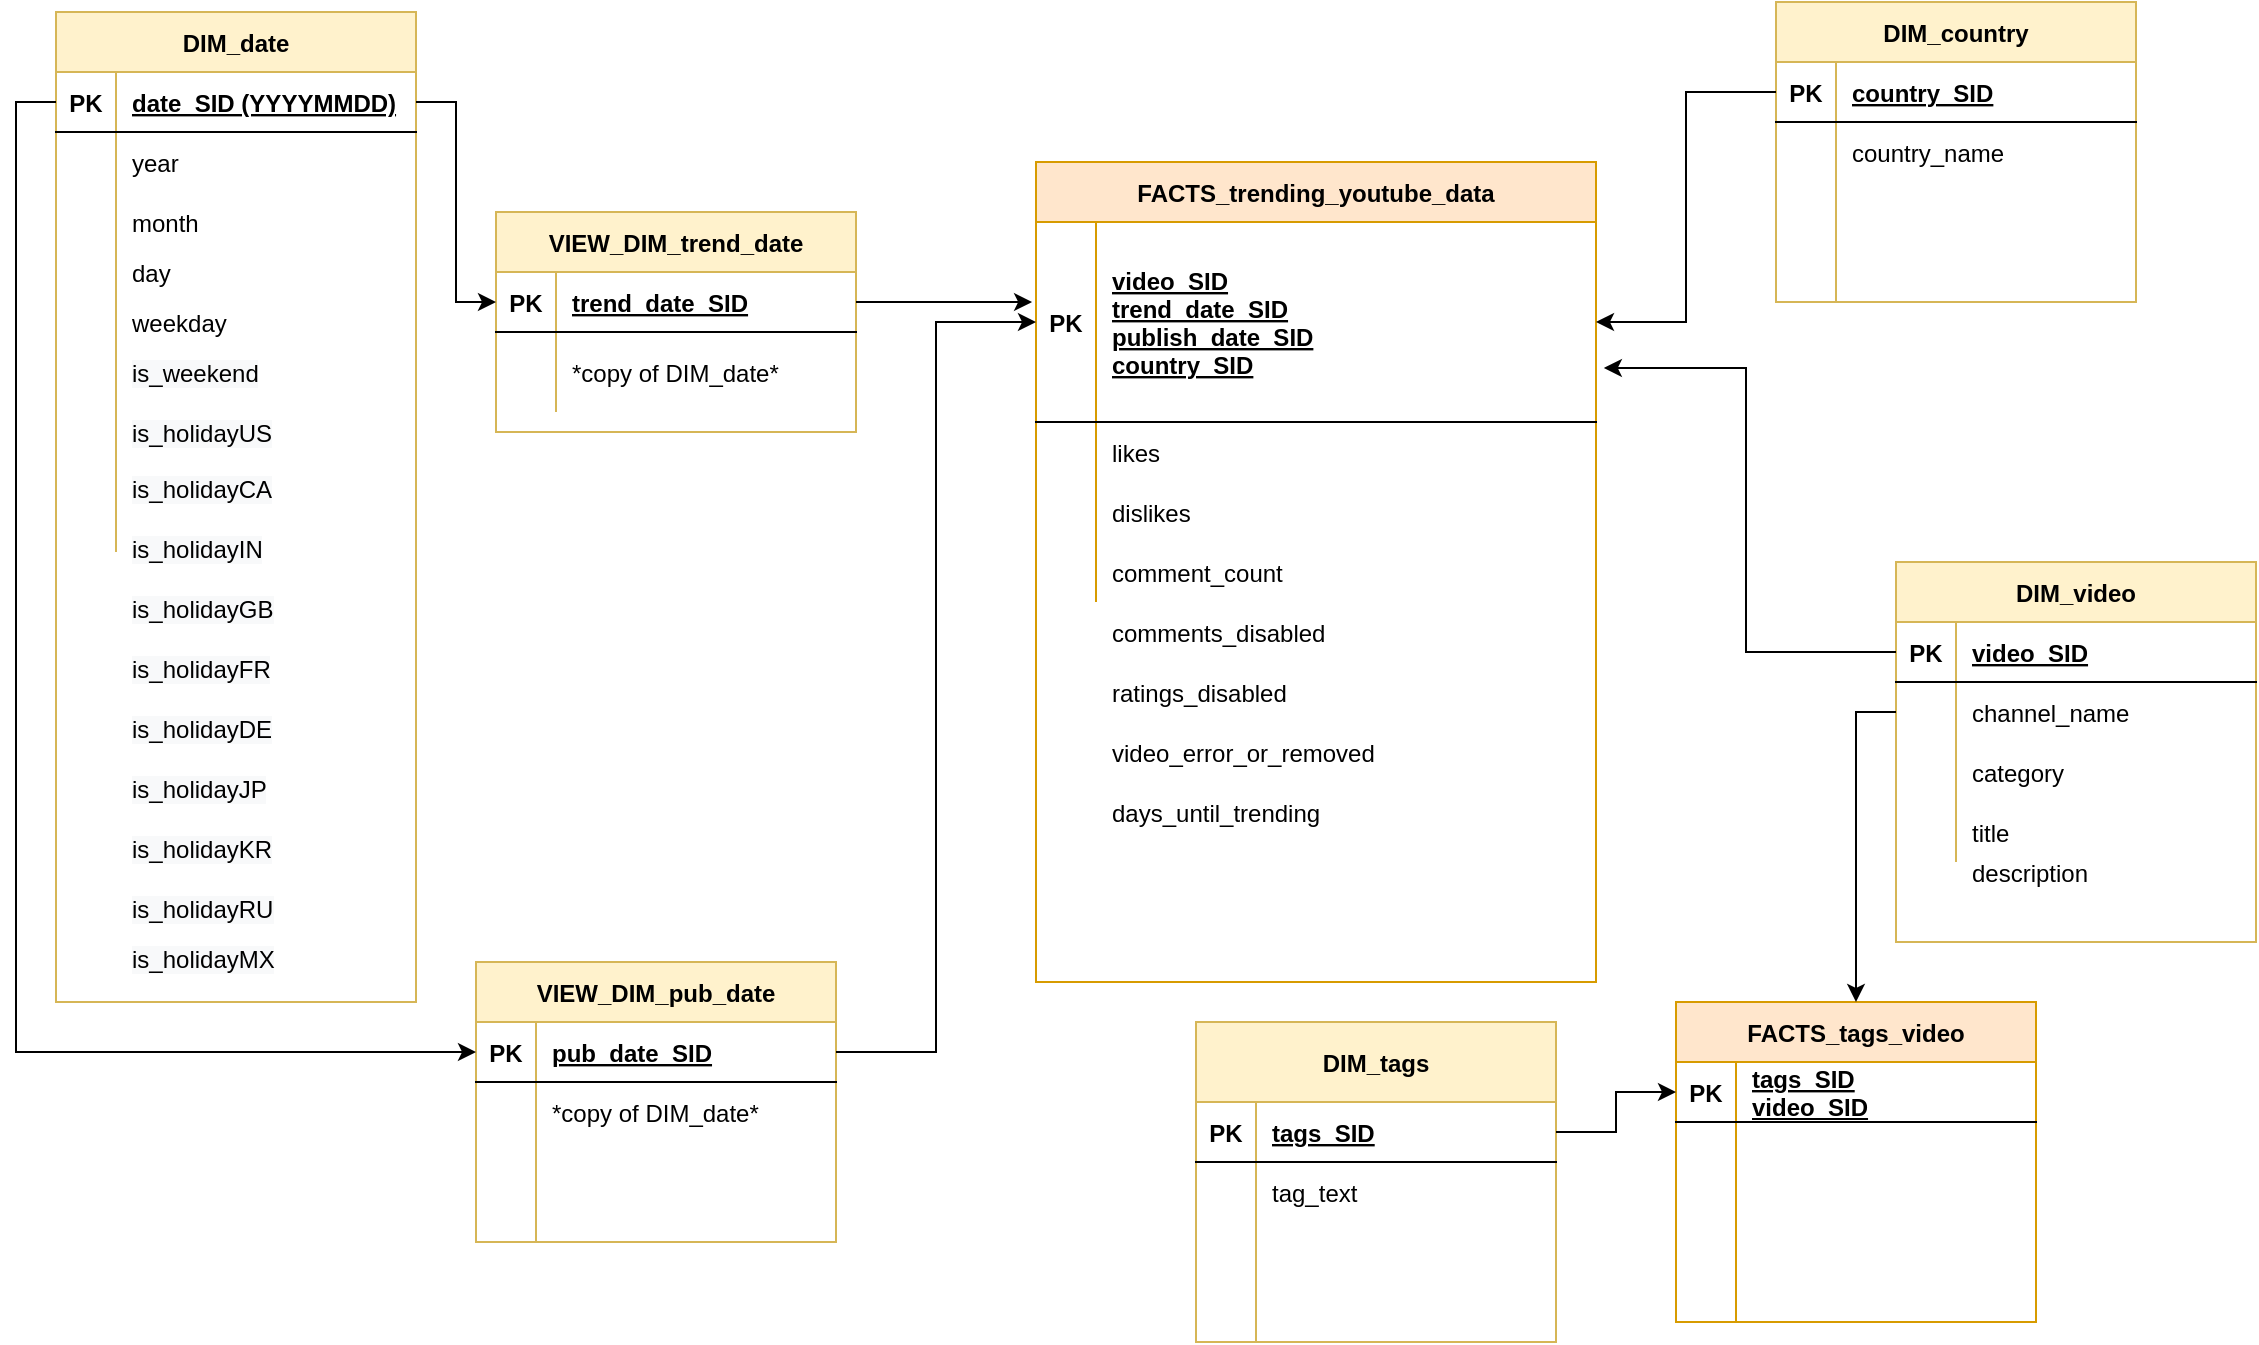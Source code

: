 <mxfile version="15.0.6" type="device"><diagram id="kIxvINCP-2dBxUj3q9Nw" name="Page-1"><mxGraphModel dx="2272" dy="762" grid="1" gridSize="10" guides="1" tooltips="1" connect="1" arrows="1" fold="1" page="1" pageScale="1" pageWidth="850" pageHeight="1100" math="0" shadow="0"><root><mxCell id="0"/><mxCell id="1" parent="0"/><mxCell id="8O_K2BIh5nkAlIRcISis-1" value="FACTS_trending_youtube_data" style="shape=table;startSize=30;container=1;collapsible=1;childLayout=tableLayout;fixedRows=1;rowLines=0;fontStyle=1;align=center;resizeLast=1;fillColor=#ffe6cc;strokeColor=#d79b00;" parent="1" vertex="1"><mxGeometry x="230" y="150" width="280" height="410" as="geometry"/></mxCell><mxCell id="8O_K2BIh5nkAlIRcISis-2" value="" style="shape=partialRectangle;collapsible=0;dropTarget=0;pointerEvents=0;fillColor=none;top=0;left=0;bottom=1;right=0;points=[[0,0.5],[1,0.5]];portConstraint=eastwest;" parent="8O_K2BIh5nkAlIRcISis-1" vertex="1"><mxGeometry y="30" width="280" height="100" as="geometry"/></mxCell><mxCell id="8O_K2BIh5nkAlIRcISis-3" value="PK" style="shape=partialRectangle;connectable=0;fillColor=none;top=0;left=0;bottom=0;right=0;fontStyle=1;overflow=hidden;" parent="8O_K2BIh5nkAlIRcISis-2" vertex="1"><mxGeometry width="30" height="100" as="geometry"/></mxCell><mxCell id="8O_K2BIh5nkAlIRcISis-4" value="video_SID&#10;trend_date_SID&#10;publish_date_SID&#10;country_SID" style="shape=partialRectangle;connectable=0;fillColor=none;top=0;left=0;bottom=0;right=0;align=left;spacingLeft=6;fontStyle=5;overflow=hidden;" parent="8O_K2BIh5nkAlIRcISis-2" vertex="1"><mxGeometry x="30" width="250" height="100" as="geometry"/></mxCell><mxCell id="8O_K2BIh5nkAlIRcISis-5" value="" style="shape=partialRectangle;collapsible=0;dropTarget=0;pointerEvents=0;fillColor=none;top=0;left=0;bottom=0;right=0;points=[[0,0.5],[1,0.5]];portConstraint=eastwest;" parent="8O_K2BIh5nkAlIRcISis-1" vertex="1"><mxGeometry y="130" width="280" height="30" as="geometry"/></mxCell><mxCell id="8O_K2BIh5nkAlIRcISis-6" value="" style="shape=partialRectangle;connectable=0;fillColor=none;top=0;left=0;bottom=0;right=0;editable=1;overflow=hidden;" parent="8O_K2BIh5nkAlIRcISis-5" vertex="1"><mxGeometry width="30" height="30" as="geometry"/></mxCell><mxCell id="8O_K2BIh5nkAlIRcISis-7" value="likes" style="shape=partialRectangle;connectable=0;fillColor=none;top=0;left=0;bottom=0;right=0;align=left;spacingLeft=6;overflow=hidden;" parent="8O_K2BIh5nkAlIRcISis-5" vertex="1"><mxGeometry x="30" width="250" height="30" as="geometry"/></mxCell><mxCell id="8O_K2BIh5nkAlIRcISis-8" value="" style="shape=partialRectangle;collapsible=0;dropTarget=0;pointerEvents=0;fillColor=none;top=0;left=0;bottom=0;right=0;points=[[0,0.5],[1,0.5]];portConstraint=eastwest;" parent="8O_K2BIh5nkAlIRcISis-1" vertex="1"><mxGeometry y="160" width="280" height="30" as="geometry"/></mxCell><mxCell id="8O_K2BIh5nkAlIRcISis-9" value="" style="shape=partialRectangle;connectable=0;fillColor=none;top=0;left=0;bottom=0;right=0;editable=1;overflow=hidden;" parent="8O_K2BIh5nkAlIRcISis-8" vertex="1"><mxGeometry width="30" height="30" as="geometry"/></mxCell><mxCell id="8O_K2BIh5nkAlIRcISis-10" value="dislikes" style="shape=partialRectangle;connectable=0;fillColor=none;top=0;left=0;bottom=0;right=0;align=left;spacingLeft=6;overflow=hidden;" parent="8O_K2BIh5nkAlIRcISis-8" vertex="1"><mxGeometry x="30" width="250" height="30" as="geometry"/></mxCell><mxCell id="8O_K2BIh5nkAlIRcISis-11" value="" style="shape=partialRectangle;collapsible=0;dropTarget=0;pointerEvents=0;fillColor=none;top=0;left=0;bottom=0;right=0;points=[[0,0.5],[1,0.5]];portConstraint=eastwest;" parent="8O_K2BIh5nkAlIRcISis-1" vertex="1"><mxGeometry y="190" width="280" height="30" as="geometry"/></mxCell><mxCell id="8O_K2BIh5nkAlIRcISis-12" value="" style="shape=partialRectangle;connectable=0;fillColor=none;top=0;left=0;bottom=0;right=0;editable=1;overflow=hidden;" parent="8O_K2BIh5nkAlIRcISis-11" vertex="1"><mxGeometry width="30" height="30" as="geometry"/></mxCell><mxCell id="8O_K2BIh5nkAlIRcISis-13" value="comment_count" style="shape=partialRectangle;connectable=0;fillColor=none;top=0;left=0;bottom=0;right=0;align=left;spacingLeft=6;overflow=hidden;" parent="8O_K2BIh5nkAlIRcISis-11" vertex="1"><mxGeometry x="30" width="250" height="30" as="geometry"/></mxCell><mxCell id="8O_K2BIh5nkAlIRcISis-17" value="comments_disabled" style="shape=partialRectangle;connectable=0;fillColor=none;top=0;left=0;bottom=0;right=0;align=left;spacingLeft=6;overflow=hidden;" parent="1" vertex="1"><mxGeometry x="260" y="370" width="250" height="30" as="geometry"/></mxCell><mxCell id="8O_K2BIh5nkAlIRcISis-18" value="ratings_disabled" style="shape=partialRectangle;connectable=0;fillColor=none;top=0;left=0;bottom=0;right=0;align=left;spacingLeft=6;overflow=hidden;" parent="1" vertex="1"><mxGeometry x="260" y="400" width="250" height="30" as="geometry"/></mxCell><mxCell id="8O_K2BIh5nkAlIRcISis-19" value="video_error_or_removed" style="shape=partialRectangle;connectable=0;top=0;left=0;bottom=0;right=0;align=left;spacingLeft=6;overflow=hidden;fillColor=none;" parent="1" vertex="1"><mxGeometry x="260" y="430" width="250" height="30" as="geometry"/></mxCell><mxCell id="8O_K2BIh5nkAlIRcISis-20" value="days_until_trending" style="shape=partialRectangle;connectable=0;fillColor=none;top=0;left=0;bottom=0;right=0;align=left;spacingLeft=6;overflow=hidden;" parent="1" vertex="1"><mxGeometry x="260" y="460" width="250" height="30" as="geometry"/></mxCell><mxCell id="8O_K2BIh5nkAlIRcISis-21" value="DIM_date" style="shape=table;startSize=30;container=1;collapsible=1;childLayout=tableLayout;fixedRows=1;rowLines=0;fontStyle=1;align=center;resizeLast=1;fillColor=#fff2cc;strokeColor=#d6b656;" parent="1" vertex="1"><mxGeometry x="-260" y="75" width="180" height="495" as="geometry"/></mxCell><mxCell id="8O_K2BIh5nkAlIRcISis-22" value="" style="shape=partialRectangle;collapsible=0;dropTarget=0;pointerEvents=0;fillColor=none;top=0;left=0;bottom=1;right=0;points=[[0,0.5],[1,0.5]];portConstraint=eastwest;" parent="8O_K2BIh5nkAlIRcISis-21" vertex="1"><mxGeometry y="30" width="180" height="30" as="geometry"/></mxCell><mxCell id="8O_K2BIh5nkAlIRcISis-23" value="PK" style="shape=partialRectangle;connectable=0;fillColor=none;top=0;left=0;bottom=0;right=0;fontStyle=1;overflow=hidden;" parent="8O_K2BIh5nkAlIRcISis-22" vertex="1"><mxGeometry width="30" height="30" as="geometry"/></mxCell><mxCell id="8O_K2BIh5nkAlIRcISis-24" value="date_SID (YYYYMMDD)" style="shape=partialRectangle;connectable=0;fillColor=none;top=0;left=0;bottom=0;right=0;align=left;spacingLeft=6;fontStyle=5;overflow=hidden;" parent="8O_K2BIh5nkAlIRcISis-22" vertex="1"><mxGeometry x="30" width="150" height="30" as="geometry"/></mxCell><mxCell id="8O_K2BIh5nkAlIRcISis-25" value="" style="shape=partialRectangle;collapsible=0;dropTarget=0;pointerEvents=0;fillColor=none;top=0;left=0;bottom=0;right=0;points=[[0,0.5],[1,0.5]];portConstraint=eastwest;" parent="8O_K2BIh5nkAlIRcISis-21" vertex="1"><mxGeometry y="60" width="180" height="30" as="geometry"/></mxCell><mxCell id="8O_K2BIh5nkAlIRcISis-26" value="" style="shape=partialRectangle;connectable=0;fillColor=none;top=0;left=0;bottom=0;right=0;editable=1;overflow=hidden;" parent="8O_K2BIh5nkAlIRcISis-25" vertex="1"><mxGeometry width="30" height="30" as="geometry"/></mxCell><mxCell id="8O_K2BIh5nkAlIRcISis-27" value="year" style="shape=partialRectangle;connectable=0;top=0;left=0;bottom=0;right=0;align=left;spacingLeft=6;overflow=hidden;fillColor=none;" parent="8O_K2BIh5nkAlIRcISis-25" vertex="1"><mxGeometry x="30" width="150" height="30" as="geometry"/></mxCell><mxCell id="8O_K2BIh5nkAlIRcISis-28" value="" style="shape=partialRectangle;collapsible=0;dropTarget=0;pointerEvents=0;fillColor=none;top=0;left=0;bottom=0;right=0;points=[[0,0.5],[1,0.5]];portConstraint=eastwest;" parent="8O_K2BIh5nkAlIRcISis-21" vertex="1"><mxGeometry y="90" width="180" height="30" as="geometry"/></mxCell><mxCell id="8O_K2BIh5nkAlIRcISis-29" value="" style="shape=partialRectangle;connectable=0;fillColor=none;top=0;left=0;bottom=0;right=0;editable=1;overflow=hidden;" parent="8O_K2BIh5nkAlIRcISis-28" vertex="1"><mxGeometry width="30" height="30" as="geometry"/></mxCell><mxCell id="8O_K2BIh5nkAlIRcISis-30" value="month" style="shape=partialRectangle;connectable=0;fillColor=none;top=0;left=0;bottom=0;right=0;align=left;spacingLeft=6;overflow=hidden;" parent="8O_K2BIh5nkAlIRcISis-28" vertex="1"><mxGeometry x="30" width="150" height="30" as="geometry"/></mxCell><mxCell id="8O_K2BIh5nkAlIRcISis-31" value="" style="shape=partialRectangle;collapsible=0;dropTarget=0;pointerEvents=0;fillColor=none;top=0;left=0;bottom=0;right=0;points=[[0,0.5],[1,0.5]];portConstraint=eastwest;" parent="8O_K2BIh5nkAlIRcISis-21" vertex="1"><mxGeometry y="120" width="180" height="150" as="geometry"/></mxCell><mxCell id="8O_K2BIh5nkAlIRcISis-32" value="" style="shape=partialRectangle;connectable=0;fillColor=none;top=0;left=0;bottom=0;right=0;editable=1;overflow=hidden;" parent="8O_K2BIh5nkAlIRcISis-31" vertex="1"><mxGeometry width="30" height="150" as="geometry"/></mxCell><mxCell id="8O_K2BIh5nkAlIRcISis-33" value="" style="shape=partialRectangle;connectable=0;fillColor=none;top=0;left=0;bottom=0;right=0;align=left;spacingLeft=6;overflow=hidden;" parent="8O_K2BIh5nkAlIRcISis-31" vertex="1"><mxGeometry x="30" width="150" height="150" as="geometry"/></mxCell><mxCell id="8O_K2BIh5nkAlIRcISis-34" value="DIM_country" style="shape=table;startSize=30;container=1;collapsible=1;childLayout=tableLayout;fixedRows=1;rowLines=0;fontStyle=1;align=center;resizeLast=1;fillColor=#fff2cc;strokeColor=#d6b656;" parent="1" vertex="1"><mxGeometry x="600" y="70" width="180" height="150" as="geometry"/></mxCell><mxCell id="8O_K2BIh5nkAlIRcISis-35" value="" style="shape=partialRectangle;collapsible=0;dropTarget=0;pointerEvents=0;fillColor=none;top=0;left=0;bottom=1;right=0;points=[[0,0.5],[1,0.5]];portConstraint=eastwest;" parent="8O_K2BIh5nkAlIRcISis-34" vertex="1"><mxGeometry y="30" width="180" height="30" as="geometry"/></mxCell><mxCell id="8O_K2BIh5nkAlIRcISis-36" value="PK" style="shape=partialRectangle;connectable=0;fillColor=none;top=0;left=0;bottom=0;right=0;fontStyle=1;overflow=hidden;" parent="8O_K2BIh5nkAlIRcISis-35" vertex="1"><mxGeometry width="30" height="30" as="geometry"/></mxCell><mxCell id="8O_K2BIh5nkAlIRcISis-37" value="country_SID" style="shape=partialRectangle;connectable=0;fillColor=none;top=0;left=0;bottom=0;right=0;align=left;spacingLeft=6;fontStyle=5;overflow=hidden;" parent="8O_K2BIh5nkAlIRcISis-35" vertex="1"><mxGeometry x="30" width="150" height="30" as="geometry"/></mxCell><mxCell id="8O_K2BIh5nkAlIRcISis-38" value="" style="shape=partialRectangle;collapsible=0;dropTarget=0;pointerEvents=0;fillColor=none;top=0;left=0;bottom=0;right=0;points=[[0,0.5],[1,0.5]];portConstraint=eastwest;" parent="8O_K2BIh5nkAlIRcISis-34" vertex="1"><mxGeometry y="60" width="180" height="30" as="geometry"/></mxCell><mxCell id="8O_K2BIh5nkAlIRcISis-39" value="" style="shape=partialRectangle;connectable=0;fillColor=none;top=0;left=0;bottom=0;right=0;editable=1;overflow=hidden;" parent="8O_K2BIh5nkAlIRcISis-38" vertex="1"><mxGeometry width="30" height="30" as="geometry"/></mxCell><mxCell id="8O_K2BIh5nkAlIRcISis-40" value="country_name" style="shape=partialRectangle;connectable=0;fillColor=none;top=0;left=0;bottom=0;right=0;align=left;spacingLeft=6;overflow=hidden;" parent="8O_K2BIh5nkAlIRcISis-38" vertex="1"><mxGeometry x="30" width="150" height="30" as="geometry"/></mxCell><mxCell id="8O_K2BIh5nkAlIRcISis-41" value="" style="shape=partialRectangle;collapsible=0;dropTarget=0;pointerEvents=0;fillColor=none;top=0;left=0;bottom=0;right=0;points=[[0,0.5],[1,0.5]];portConstraint=eastwest;" parent="8O_K2BIh5nkAlIRcISis-34" vertex="1"><mxGeometry y="90" width="180" height="30" as="geometry"/></mxCell><mxCell id="8O_K2BIh5nkAlIRcISis-42" value="" style="shape=partialRectangle;connectable=0;fillColor=none;top=0;left=0;bottom=0;right=0;editable=1;overflow=hidden;" parent="8O_K2BIh5nkAlIRcISis-41" vertex="1"><mxGeometry width="30" height="30" as="geometry"/></mxCell><mxCell id="8O_K2BIh5nkAlIRcISis-43" value="" style="shape=partialRectangle;connectable=0;fillColor=none;top=0;left=0;bottom=0;right=0;align=left;spacingLeft=6;overflow=hidden;" parent="8O_K2BIh5nkAlIRcISis-41" vertex="1"><mxGeometry x="30" width="150" height="30" as="geometry"/></mxCell><mxCell id="8O_K2BIh5nkAlIRcISis-44" value="" style="shape=partialRectangle;collapsible=0;dropTarget=0;pointerEvents=0;fillColor=none;top=0;left=0;bottom=0;right=0;points=[[0,0.5],[1,0.5]];portConstraint=eastwest;" parent="8O_K2BIh5nkAlIRcISis-34" vertex="1"><mxGeometry y="120" width="180" height="30" as="geometry"/></mxCell><mxCell id="8O_K2BIh5nkAlIRcISis-45" value="" style="shape=partialRectangle;connectable=0;fillColor=none;top=0;left=0;bottom=0;right=0;editable=1;overflow=hidden;" parent="8O_K2BIh5nkAlIRcISis-44" vertex="1"><mxGeometry width="30" height="30" as="geometry"/></mxCell><mxCell id="8O_K2BIh5nkAlIRcISis-46" value="" style="shape=partialRectangle;connectable=0;fillColor=none;top=0;left=0;bottom=0;right=0;align=left;spacingLeft=6;overflow=hidden;" parent="8O_K2BIh5nkAlIRcISis-44" vertex="1"><mxGeometry x="30" width="150" height="30" as="geometry"/></mxCell><mxCell id="8O_K2BIh5nkAlIRcISis-48" value="VIEW_DIM_pub_date" style="shape=table;startSize=30;container=1;collapsible=1;childLayout=tableLayout;fixedRows=1;rowLines=0;fontStyle=1;align=center;resizeLast=1;fillColor=#fff2cc;strokeColor=#d6b656;" parent="1" vertex="1"><mxGeometry x="-50" y="550" width="180" height="140" as="geometry"/></mxCell><mxCell id="8O_K2BIh5nkAlIRcISis-49" value="" style="shape=partialRectangle;collapsible=0;dropTarget=0;pointerEvents=0;fillColor=none;top=0;left=0;bottom=1;right=0;points=[[0,0.5],[1,0.5]];portConstraint=eastwest;" parent="8O_K2BIh5nkAlIRcISis-48" vertex="1"><mxGeometry y="30" width="180" height="30" as="geometry"/></mxCell><mxCell id="8O_K2BIh5nkAlIRcISis-50" value="PK" style="shape=partialRectangle;connectable=0;fillColor=none;top=0;left=0;bottom=0;right=0;fontStyle=1;overflow=hidden;" parent="8O_K2BIh5nkAlIRcISis-49" vertex="1"><mxGeometry width="30" height="30" as="geometry"/></mxCell><mxCell id="8O_K2BIh5nkAlIRcISis-51" value="pub_date_SID" style="shape=partialRectangle;connectable=0;fillColor=none;top=0;left=0;bottom=0;right=0;align=left;spacingLeft=6;fontStyle=5;overflow=hidden;" parent="8O_K2BIh5nkAlIRcISis-49" vertex="1"><mxGeometry x="30" width="150" height="30" as="geometry"/></mxCell><mxCell id="8O_K2BIh5nkAlIRcISis-52" value="" style="shape=partialRectangle;collapsible=0;dropTarget=0;pointerEvents=0;fillColor=none;top=0;left=0;bottom=0;right=0;points=[[0,0.5],[1,0.5]];portConstraint=eastwest;" parent="8O_K2BIh5nkAlIRcISis-48" vertex="1"><mxGeometry y="60" width="180" height="30" as="geometry"/></mxCell><mxCell id="8O_K2BIh5nkAlIRcISis-53" value="" style="shape=partialRectangle;connectable=0;fillColor=none;top=0;left=0;bottom=0;right=0;editable=1;overflow=hidden;" parent="8O_K2BIh5nkAlIRcISis-52" vertex="1"><mxGeometry width="30" height="30" as="geometry"/></mxCell><mxCell id="8O_K2BIh5nkAlIRcISis-54" value="*copy of DIM_date*" style="shape=partialRectangle;connectable=0;fillColor=none;top=0;left=0;bottom=0;right=0;align=left;spacingLeft=6;overflow=hidden;" parent="8O_K2BIh5nkAlIRcISis-52" vertex="1"><mxGeometry x="30" width="150" height="30" as="geometry"/></mxCell><mxCell id="8O_K2BIh5nkAlIRcISis-55" value="" style="shape=partialRectangle;collapsible=0;dropTarget=0;pointerEvents=0;fillColor=none;top=0;left=0;bottom=0;right=0;points=[[0,0.5],[1,0.5]];portConstraint=eastwest;" parent="8O_K2BIh5nkAlIRcISis-48" vertex="1"><mxGeometry y="90" width="180" height="30" as="geometry"/></mxCell><mxCell id="8O_K2BIh5nkAlIRcISis-56" value="" style="shape=partialRectangle;connectable=0;fillColor=none;top=0;left=0;bottom=0;right=0;editable=1;overflow=hidden;" parent="8O_K2BIh5nkAlIRcISis-55" vertex="1"><mxGeometry width="30" height="30" as="geometry"/></mxCell><mxCell id="8O_K2BIh5nkAlIRcISis-57" value="" style="shape=partialRectangle;connectable=0;fillColor=none;top=0;left=0;bottom=0;right=0;align=left;spacingLeft=6;overflow=hidden;" parent="8O_K2BIh5nkAlIRcISis-55" vertex="1"><mxGeometry x="30" width="150" height="30" as="geometry"/></mxCell><mxCell id="8O_K2BIh5nkAlIRcISis-58" value="" style="shape=partialRectangle;collapsible=0;dropTarget=0;pointerEvents=0;fillColor=none;top=0;left=0;bottom=0;right=0;points=[[0,0.5],[1,0.5]];portConstraint=eastwest;" parent="8O_K2BIh5nkAlIRcISis-48" vertex="1"><mxGeometry y="120" width="180" height="20" as="geometry"/></mxCell><mxCell id="8O_K2BIh5nkAlIRcISis-59" value="" style="shape=partialRectangle;connectable=0;fillColor=none;top=0;left=0;bottom=0;right=0;editable=1;overflow=hidden;" parent="8O_K2BIh5nkAlIRcISis-58" vertex="1"><mxGeometry width="30" height="20" as="geometry"/></mxCell><mxCell id="8O_K2BIh5nkAlIRcISis-60" value="" style="shape=partialRectangle;connectable=0;fillColor=none;top=0;left=0;bottom=0;right=0;align=left;spacingLeft=6;overflow=hidden;" parent="8O_K2BIh5nkAlIRcISis-58" vertex="1"><mxGeometry x="30" width="150" height="20" as="geometry"/></mxCell><mxCell id="8O_K2BIh5nkAlIRcISis-61" value="VIEW_DIM_trend_date" style="shape=table;startSize=30;container=1;collapsible=1;childLayout=tableLayout;fixedRows=1;rowLines=0;fontStyle=1;align=center;resizeLast=1;fillColor=#fff2cc;strokeColor=#d6b656;" parent="1" vertex="1"><mxGeometry x="-40" y="175" width="180" height="110" as="geometry"/></mxCell><mxCell id="8O_K2BIh5nkAlIRcISis-62" value="" style="shape=partialRectangle;collapsible=0;dropTarget=0;pointerEvents=0;fillColor=none;top=0;left=0;bottom=1;right=0;points=[[0,0.5],[1,0.5]];portConstraint=eastwest;" parent="8O_K2BIh5nkAlIRcISis-61" vertex="1"><mxGeometry y="30" width="180" height="30" as="geometry"/></mxCell><mxCell id="8O_K2BIh5nkAlIRcISis-63" value="PK" style="shape=partialRectangle;connectable=0;fillColor=none;top=0;left=0;bottom=0;right=0;fontStyle=1;overflow=hidden;" parent="8O_K2BIh5nkAlIRcISis-62" vertex="1"><mxGeometry width="30" height="30" as="geometry"/></mxCell><mxCell id="8O_K2BIh5nkAlIRcISis-64" value="trend_date_SID" style="shape=partialRectangle;connectable=0;fillColor=none;top=0;left=0;bottom=0;right=0;align=left;spacingLeft=6;fontStyle=5;overflow=hidden;" parent="8O_K2BIh5nkAlIRcISis-62" vertex="1"><mxGeometry x="30" width="150" height="30" as="geometry"/></mxCell><mxCell id="8O_K2BIh5nkAlIRcISis-65" value="" style="shape=partialRectangle;collapsible=0;dropTarget=0;pointerEvents=0;fillColor=none;top=0;left=0;bottom=0;right=0;points=[[0,0.5],[1,0.5]];portConstraint=eastwest;" parent="8O_K2BIh5nkAlIRcISis-61" vertex="1"><mxGeometry y="60" width="180" height="40" as="geometry"/></mxCell><mxCell id="8O_K2BIh5nkAlIRcISis-66" value="" style="shape=partialRectangle;connectable=0;fillColor=none;top=0;left=0;bottom=0;right=0;editable=1;overflow=hidden;" parent="8O_K2BIh5nkAlIRcISis-65" vertex="1"><mxGeometry width="30" height="40" as="geometry"/></mxCell><mxCell id="8O_K2BIh5nkAlIRcISis-67" value="*copy of DIM_date*" style="shape=partialRectangle;connectable=0;fillColor=none;top=0;left=0;bottom=0;right=0;align=left;spacingLeft=6;overflow=hidden;" parent="8O_K2BIh5nkAlIRcISis-65" vertex="1"><mxGeometry x="30" width="150" height="40" as="geometry"/></mxCell><mxCell id="8O_K2BIh5nkAlIRcISis-74" style="edgeStyle=orthogonalEdgeStyle;rounded=0;orthogonalLoop=1;jettySize=auto;html=1;exitX=1;exitY=0.5;exitDx=0;exitDy=0;entryX=0;entryY=0.5;entryDx=0;entryDy=0;" parent="1" source="8O_K2BIh5nkAlIRcISis-22" target="8O_K2BIh5nkAlIRcISis-62" edge="1"><mxGeometry relative="1" as="geometry"/></mxCell><mxCell id="8O_K2BIh5nkAlIRcISis-75" style="edgeStyle=orthogonalEdgeStyle;rounded=0;orthogonalLoop=1;jettySize=auto;html=1;exitX=0;exitY=0.5;exitDx=0;exitDy=0;" parent="1" source="8O_K2BIh5nkAlIRcISis-22" target="8O_K2BIh5nkAlIRcISis-49" edge="1"><mxGeometry relative="1" as="geometry"/></mxCell><mxCell id="8O_K2BIh5nkAlIRcISis-79" style="edgeStyle=orthogonalEdgeStyle;rounded=0;orthogonalLoop=1;jettySize=auto;html=1;exitX=1;exitY=0.5;exitDx=0;exitDy=0;" parent="1" source="8O_K2BIh5nkAlIRcISis-49" target="8O_K2BIh5nkAlIRcISis-2" edge="1"><mxGeometry relative="1" as="geometry"/></mxCell><mxCell id="8O_K2BIh5nkAlIRcISis-96" style="edgeStyle=orthogonalEdgeStyle;rounded=0;orthogonalLoop=1;jettySize=auto;html=1;exitX=1;exitY=0.5;exitDx=0;exitDy=0;entryX=-0.007;entryY=0.4;entryDx=0;entryDy=0;entryPerimeter=0;" parent="1" source="8O_K2BIh5nkAlIRcISis-62" target="8O_K2BIh5nkAlIRcISis-2" edge="1"><mxGeometry relative="1" as="geometry"/></mxCell><mxCell id="8O_K2BIh5nkAlIRcISis-98" style="edgeStyle=orthogonalEdgeStyle;rounded=0;orthogonalLoop=1;jettySize=auto;html=1;exitX=0;exitY=0.5;exitDx=0;exitDy=0;" parent="1" source="8O_K2BIh5nkAlIRcISis-35" target="8O_K2BIh5nkAlIRcISis-2" edge="1"><mxGeometry relative="1" as="geometry"/></mxCell><mxCell id="8O_K2BIh5nkAlIRcISis-100" value="DIM_video" style="shape=table;startSize=30;container=1;collapsible=1;childLayout=tableLayout;fixedRows=1;rowLines=0;fontStyle=1;align=center;resizeLast=1;fillColor=#fff2cc;strokeColor=#d6b656;" parent="1" vertex="1"><mxGeometry x="660" y="350" width="180" height="190" as="geometry"/></mxCell><mxCell id="8O_K2BIh5nkAlIRcISis-101" value="" style="shape=partialRectangle;collapsible=0;dropTarget=0;pointerEvents=0;fillColor=none;top=0;left=0;bottom=1;right=0;points=[[0,0.5],[1,0.5]];portConstraint=eastwest;" parent="8O_K2BIh5nkAlIRcISis-100" vertex="1"><mxGeometry y="30" width="180" height="30" as="geometry"/></mxCell><mxCell id="8O_K2BIh5nkAlIRcISis-102" value="PK" style="shape=partialRectangle;connectable=0;fillColor=none;top=0;left=0;bottom=0;right=0;fontStyle=1;overflow=hidden;" parent="8O_K2BIh5nkAlIRcISis-101" vertex="1"><mxGeometry width="30" height="30" as="geometry"/></mxCell><mxCell id="8O_K2BIh5nkAlIRcISis-103" value="video_SID" style="shape=partialRectangle;connectable=0;fillColor=none;top=0;left=0;bottom=0;right=0;align=left;spacingLeft=6;fontStyle=5;overflow=hidden;" parent="8O_K2BIh5nkAlIRcISis-101" vertex="1"><mxGeometry x="30" width="150" height="30" as="geometry"/></mxCell><mxCell id="8O_K2BIh5nkAlIRcISis-104" value="" style="shape=partialRectangle;collapsible=0;dropTarget=0;pointerEvents=0;fillColor=none;top=0;left=0;bottom=0;right=0;points=[[0,0.5],[1,0.5]];portConstraint=eastwest;" parent="8O_K2BIh5nkAlIRcISis-100" vertex="1"><mxGeometry y="60" width="180" height="30" as="geometry"/></mxCell><mxCell id="8O_K2BIh5nkAlIRcISis-105" value="" style="shape=partialRectangle;connectable=0;fillColor=none;top=0;left=0;bottom=0;right=0;editable=1;overflow=hidden;" parent="8O_K2BIh5nkAlIRcISis-104" vertex="1"><mxGeometry width="30" height="30" as="geometry"/></mxCell><mxCell id="8O_K2BIh5nkAlIRcISis-106" value="channel_name" style="shape=partialRectangle;connectable=0;fillColor=none;top=0;left=0;bottom=0;right=0;align=left;spacingLeft=6;overflow=hidden;" parent="8O_K2BIh5nkAlIRcISis-104" vertex="1"><mxGeometry x="30" width="150" height="30" as="geometry"/></mxCell><mxCell id="8O_K2BIh5nkAlIRcISis-107" value="" style="shape=partialRectangle;collapsible=0;dropTarget=0;pointerEvents=0;fillColor=none;top=0;left=0;bottom=0;right=0;points=[[0,0.5],[1,0.5]];portConstraint=eastwest;" parent="8O_K2BIh5nkAlIRcISis-100" vertex="1"><mxGeometry y="90" width="180" height="30" as="geometry"/></mxCell><mxCell id="8O_K2BIh5nkAlIRcISis-108" value="" style="shape=partialRectangle;connectable=0;fillColor=none;top=0;left=0;bottom=0;right=0;editable=1;overflow=hidden;" parent="8O_K2BIh5nkAlIRcISis-107" vertex="1"><mxGeometry width="30" height="30" as="geometry"/></mxCell><mxCell id="8O_K2BIh5nkAlIRcISis-109" value="category" style="shape=partialRectangle;connectable=0;fillColor=none;top=0;left=0;bottom=0;right=0;align=left;spacingLeft=6;overflow=hidden;" parent="8O_K2BIh5nkAlIRcISis-107" vertex="1"><mxGeometry x="30" width="150" height="30" as="geometry"/></mxCell><mxCell id="8O_K2BIh5nkAlIRcISis-110" value="" style="shape=partialRectangle;collapsible=0;dropTarget=0;pointerEvents=0;fillColor=none;top=0;left=0;bottom=0;right=0;points=[[0,0.5],[1,0.5]];portConstraint=eastwest;" parent="8O_K2BIh5nkAlIRcISis-100" vertex="1"><mxGeometry y="120" width="180" height="30" as="geometry"/></mxCell><mxCell id="8O_K2BIh5nkAlIRcISis-111" value="" style="shape=partialRectangle;connectable=0;fillColor=none;top=0;left=0;bottom=0;right=0;editable=1;overflow=hidden;" parent="8O_K2BIh5nkAlIRcISis-110" vertex="1"><mxGeometry width="30" height="30" as="geometry"/></mxCell><mxCell id="8O_K2BIh5nkAlIRcISis-112" value="title" style="shape=partialRectangle;connectable=0;fillColor=none;top=0;left=0;bottom=0;right=0;align=left;spacingLeft=6;overflow=hidden;" parent="8O_K2BIh5nkAlIRcISis-110" vertex="1"><mxGeometry x="30" width="150" height="30" as="geometry"/></mxCell><mxCell id="8O_K2BIh5nkAlIRcISis-113" value="description" style="shape=partialRectangle;connectable=0;fillColor=none;top=0;left=0;bottom=0;right=0;align=left;spacingLeft=6;overflow=hidden;" parent="1" vertex="1"><mxGeometry x="690" y="490" width="150" height="30" as="geometry"/></mxCell><mxCell id="8O_K2BIh5nkAlIRcISis-115" value="day" style="shape=partialRectangle;connectable=0;fillColor=none;top=0;left=0;bottom=0;right=0;align=left;spacingLeft=6;overflow=hidden;" parent="1" vertex="1"><mxGeometry x="-230" y="190" width="150" height="30" as="geometry"/></mxCell><mxCell id="8O_K2BIh5nkAlIRcISis-117" value="weekday" style="shape=partialRectangle;connectable=0;fillColor=none;top=0;left=0;bottom=0;right=0;align=left;spacingLeft=6;overflow=hidden;" parent="1" vertex="1"><mxGeometry x="-230" y="215" width="150" height="30" as="geometry"/></mxCell><mxCell id="8O_K2BIh5nkAlIRcISis-118" value="&lt;span style=&quot;color: rgb(0 , 0 , 0) ; font-family: &amp;#34;helvetica&amp;#34; ; font-size: 12px ; font-style: normal ; font-weight: 400 ; letter-spacing: normal ; text-align: left ; text-indent: 0px ; text-transform: none ; word-spacing: 0px ; background-color: rgb(248 , 249 , 250) ; display: inline ; float: none&quot;&gt;is_weekend&lt;/span&gt;" style="text;whiteSpace=wrap;html=1;" parent="1" vertex="1"><mxGeometry x="-224" y="242" width="70" height="30" as="geometry"/></mxCell><mxCell id="8O_K2BIh5nkAlIRcISis-119" value="&lt;span style=&quot;color: rgb(0 , 0 , 0) ; font-family: &amp;#34;helvetica&amp;#34; ; font-size: 12px ; font-style: normal ; font-weight: 400 ; letter-spacing: normal ; text-align: left ; text-indent: 0px ; text-transform: none ; word-spacing: 0px ; background-color: rgb(248 , 249 , 250) ; display: inline ; float: none&quot;&gt;is_holidayUS&lt;/span&gt;" style="text;whiteSpace=wrap;html=1;" parent="1" vertex="1"><mxGeometry x="-224" y="272" width="70" height="30" as="geometry"/></mxCell><mxCell id="8O_K2BIh5nkAlIRcISis-120" value="&lt;span style=&quot;color: rgb(0 , 0 , 0) ; font-family: &amp;#34;helvetica&amp;#34; ; font-size: 12px ; font-style: normal ; font-weight: 400 ; letter-spacing: normal ; text-align: left ; text-indent: 0px ; text-transform: none ; word-spacing: 0px ; background-color: rgb(248 , 249 , 250) ; display: inline ; float: none&quot;&gt;is_holidayCA&lt;/span&gt;" style="text;whiteSpace=wrap;html=1;" parent="1" vertex="1"><mxGeometry x="-224" y="300" width="70" height="30" as="geometry"/></mxCell><mxCell id="8O_K2BIh5nkAlIRcISis-121" value="&lt;span style=&quot;color: rgb(0 , 0 , 0) ; font-family: &amp;#34;helvetica&amp;#34; ; font-size: 12px ; font-style: normal ; font-weight: 400 ; letter-spacing: normal ; text-align: left ; text-indent: 0px ; text-transform: none ; word-spacing: 0px ; background-color: rgb(248 , 249 , 250) ; display: inline ; float: none&quot;&gt;is_holidayFR&lt;/span&gt;" style="text;whiteSpace=wrap;html=1;" parent="1" vertex="1"><mxGeometry x="-224" y="390" width="70" height="30" as="geometry"/></mxCell><mxCell id="8O_K2BIh5nkAlIRcISis-122" value="&lt;span style=&quot;color: rgb(0 , 0 , 0) ; font-family: &amp;#34;helvetica&amp;#34; ; font-size: 12px ; font-style: normal ; font-weight: 400 ; letter-spacing: normal ; text-align: left ; text-indent: 0px ; text-transform: none ; word-spacing: 0px ; background-color: rgb(248 , 249 , 250) ; display: inline ; float: none&quot;&gt;is_holidayGB&lt;/span&gt;" style="text;whiteSpace=wrap;html=1;" parent="1" vertex="1"><mxGeometry x="-224" y="360" width="70" height="30" as="geometry"/></mxCell><mxCell id="8O_K2BIh5nkAlIRcISis-123" value="&lt;span style=&quot;color: rgb(0 , 0 , 0) ; font-family: &amp;#34;helvetica&amp;#34; ; font-size: 12px ; font-style: normal ; font-weight: 400 ; letter-spacing: normal ; text-align: left ; text-indent: 0px ; text-transform: none ; word-spacing: 0px ; background-color: rgb(248 , 249 , 250) ; display: inline ; float: none&quot;&gt;is_holidayIN&lt;/span&gt;" style="text;whiteSpace=wrap;html=1;" parent="1" vertex="1"><mxGeometry x="-224" y="330" width="70" height="30" as="geometry"/></mxCell><mxCell id="8O_K2BIh5nkAlIRcISis-124" value="&lt;span style=&quot;color: rgb(0 , 0 , 0) ; font-family: &amp;#34;helvetica&amp;#34; ; font-size: 12px ; font-style: normal ; font-weight: 400 ; letter-spacing: normal ; text-align: left ; text-indent: 0px ; text-transform: none ; word-spacing: 0px ; background-color: rgb(248 , 249 , 250) ; display: inline ; float: none&quot;&gt;is_holidayDE&lt;/span&gt;" style="text;whiteSpace=wrap;html=1;" parent="1" vertex="1"><mxGeometry x="-224" y="420" width="70" height="30" as="geometry"/></mxCell><mxCell id="8O_K2BIh5nkAlIRcISis-125" value="&lt;span style=&quot;color: rgb(0 , 0 , 0) ; font-family: &amp;#34;helvetica&amp;#34; ; font-size: 12px ; font-style: normal ; font-weight: 400 ; letter-spacing: normal ; text-align: left ; text-indent: 0px ; text-transform: none ; word-spacing: 0px ; background-color: rgb(248 , 249 , 250) ; display: inline ; float: none&quot;&gt;is_holidayJP&lt;/span&gt;" style="text;whiteSpace=wrap;html=1;" parent="1" vertex="1"><mxGeometry x="-224" y="450" width="70" height="30" as="geometry"/></mxCell><mxCell id="8O_K2BIh5nkAlIRcISis-128" value="&lt;span style=&quot;color: rgb(0 , 0 , 0) ; font-family: &amp;#34;helvetica&amp;#34; ; font-size: 12px ; font-style: normal ; font-weight: 400 ; letter-spacing: normal ; text-align: left ; text-indent: 0px ; text-transform: none ; word-spacing: 0px ; background-color: rgb(248 , 249 , 250) ; display: inline ; float: none&quot;&gt;is_holidayKR&lt;/span&gt;" style="text;whiteSpace=wrap;html=1;" parent="1" vertex="1"><mxGeometry x="-224" y="480" width="70" height="30" as="geometry"/></mxCell><mxCell id="8O_K2BIh5nkAlIRcISis-129" value="&lt;span style=&quot;color: rgb(0 , 0 , 0) ; font-family: &amp;#34;helvetica&amp;#34; ; font-size: 12px ; font-style: normal ; font-weight: 400 ; letter-spacing: normal ; text-align: left ; text-indent: 0px ; text-transform: none ; word-spacing: 0px ; background-color: rgb(248 , 249 , 250) ; display: inline ; float: none&quot;&gt;is_holidayRU&lt;/span&gt;" style="text;whiteSpace=wrap;html=1;" parent="1" vertex="1"><mxGeometry x="-224" y="510" width="70" height="30" as="geometry"/></mxCell><mxCell id="8O_K2BIh5nkAlIRcISis-130" value="&lt;span style=&quot;color: rgb(0 , 0 , 0) ; font-family: &amp;#34;helvetica&amp;#34; ; font-size: 12px ; font-style: normal ; font-weight: 400 ; letter-spacing: normal ; text-align: left ; text-indent: 0px ; text-transform: none ; word-spacing: 0px ; background-color: rgb(248 , 249 , 250) ; display: inline ; float: none&quot;&gt;is_holidayMX&lt;/span&gt;" style="text;whiteSpace=wrap;html=1;" parent="1" vertex="1"><mxGeometry x="-224" y="535" width="70" height="30" as="geometry"/></mxCell><mxCell id="8O_K2BIh5nkAlIRcISis-135" style="edgeStyle=orthogonalEdgeStyle;rounded=0;orthogonalLoop=1;jettySize=auto;html=1;exitX=0;exitY=0.5;exitDx=0;exitDy=0;entryX=1.014;entryY=0.73;entryDx=0;entryDy=0;entryPerimeter=0;" parent="1" source="8O_K2BIh5nkAlIRcISis-101" target="8O_K2BIh5nkAlIRcISis-2" edge="1"><mxGeometry relative="1" as="geometry"/></mxCell><mxCell id="8O_K2BIh5nkAlIRcISis-136" value="DIM_tags" style="shape=table;startSize=40;container=1;collapsible=1;childLayout=tableLayout;fixedRows=1;rowLines=0;fontStyle=1;align=center;resizeLast=1;fillColor=#fff2cc;strokeColor=#d6b656;" parent="1" vertex="1"><mxGeometry x="310" y="580" width="180" height="160" as="geometry"/></mxCell><mxCell id="8O_K2BIh5nkAlIRcISis-137" value="" style="shape=partialRectangle;collapsible=0;dropTarget=0;pointerEvents=0;fillColor=none;top=0;left=0;bottom=1;right=0;points=[[0,0.5],[1,0.5]];portConstraint=eastwest;" parent="8O_K2BIh5nkAlIRcISis-136" vertex="1"><mxGeometry y="40" width="180" height="30" as="geometry"/></mxCell><mxCell id="8O_K2BIh5nkAlIRcISis-138" value="PK" style="shape=partialRectangle;connectable=0;fillColor=none;top=0;left=0;bottom=0;right=0;fontStyle=1;overflow=hidden;" parent="8O_K2BIh5nkAlIRcISis-137" vertex="1"><mxGeometry width="30" height="30" as="geometry"/></mxCell><mxCell id="8O_K2BIh5nkAlIRcISis-139" value="tags_SID" style="shape=partialRectangle;connectable=0;fillColor=none;top=0;left=0;bottom=0;right=0;align=left;spacingLeft=6;fontStyle=5;overflow=hidden;" parent="8O_K2BIh5nkAlIRcISis-137" vertex="1"><mxGeometry x="30" width="150" height="30" as="geometry"/></mxCell><mxCell id="8O_K2BIh5nkAlIRcISis-140" value="" style="shape=partialRectangle;collapsible=0;dropTarget=0;pointerEvents=0;fillColor=none;top=0;left=0;bottom=0;right=0;points=[[0,0.5],[1,0.5]];portConstraint=eastwest;" parent="8O_K2BIh5nkAlIRcISis-136" vertex="1"><mxGeometry y="70" width="180" height="30" as="geometry"/></mxCell><mxCell id="8O_K2BIh5nkAlIRcISis-141" value="" style="shape=partialRectangle;connectable=0;fillColor=none;top=0;left=0;bottom=0;right=0;editable=1;overflow=hidden;" parent="8O_K2BIh5nkAlIRcISis-140" vertex="1"><mxGeometry width="30" height="30" as="geometry"/></mxCell><mxCell id="8O_K2BIh5nkAlIRcISis-142" value="tag_text" style="shape=partialRectangle;connectable=0;fillColor=none;top=0;left=0;bottom=0;right=0;align=left;spacingLeft=6;overflow=hidden;" parent="8O_K2BIh5nkAlIRcISis-140" vertex="1"><mxGeometry x="30" width="150" height="30" as="geometry"/></mxCell><mxCell id="8O_K2BIh5nkAlIRcISis-143" value="" style="shape=partialRectangle;collapsible=0;dropTarget=0;pointerEvents=0;fillColor=none;top=0;left=0;bottom=0;right=0;points=[[0,0.5],[1,0.5]];portConstraint=eastwest;" parent="8O_K2BIh5nkAlIRcISis-136" vertex="1"><mxGeometry y="100" width="180" height="30" as="geometry"/></mxCell><mxCell id="8O_K2BIh5nkAlIRcISis-144" value="" style="shape=partialRectangle;connectable=0;fillColor=none;top=0;left=0;bottom=0;right=0;editable=1;overflow=hidden;" parent="8O_K2BIh5nkAlIRcISis-143" vertex="1"><mxGeometry width="30" height="30" as="geometry"/></mxCell><mxCell id="8O_K2BIh5nkAlIRcISis-145" value="" style="shape=partialRectangle;connectable=0;fillColor=none;top=0;left=0;bottom=0;right=0;align=left;spacingLeft=6;overflow=hidden;" parent="8O_K2BIh5nkAlIRcISis-143" vertex="1"><mxGeometry x="30" width="150" height="30" as="geometry"/></mxCell><mxCell id="8O_K2BIh5nkAlIRcISis-146" value="" style="shape=partialRectangle;collapsible=0;dropTarget=0;pointerEvents=0;fillColor=none;top=0;left=0;bottom=0;right=0;points=[[0,0.5],[1,0.5]];portConstraint=eastwest;" parent="8O_K2BIh5nkAlIRcISis-136" vertex="1"><mxGeometry y="130" width="180" height="30" as="geometry"/></mxCell><mxCell id="8O_K2BIh5nkAlIRcISis-147" value="" style="shape=partialRectangle;connectable=0;fillColor=none;top=0;left=0;bottom=0;right=0;editable=1;overflow=hidden;" parent="8O_K2BIh5nkAlIRcISis-146" vertex="1"><mxGeometry width="30" height="30" as="geometry"/></mxCell><mxCell id="8O_K2BIh5nkAlIRcISis-148" value="" style="shape=partialRectangle;connectable=0;fillColor=none;top=0;left=0;bottom=0;right=0;align=left;spacingLeft=6;overflow=hidden;" parent="8O_K2BIh5nkAlIRcISis-146" vertex="1"><mxGeometry x="30" width="150" height="30" as="geometry"/></mxCell><mxCell id="8O_K2BIh5nkAlIRcISis-149" value="FACTS_tags_video" style="shape=table;startSize=30;container=1;collapsible=1;childLayout=tableLayout;fixedRows=1;rowLines=0;fontStyle=1;align=center;resizeLast=1;fillColor=#ffe6cc;strokeColor=#d79b00;" parent="1" vertex="1"><mxGeometry x="550" y="570" width="180" height="160" as="geometry"/></mxCell><mxCell id="8O_K2BIh5nkAlIRcISis-150" value="" style="shape=partialRectangle;collapsible=0;dropTarget=0;pointerEvents=0;fillColor=none;top=0;left=0;bottom=1;right=0;points=[[0,0.5],[1,0.5]];portConstraint=eastwest;" parent="8O_K2BIh5nkAlIRcISis-149" vertex="1"><mxGeometry y="30" width="180" height="30" as="geometry"/></mxCell><mxCell id="8O_K2BIh5nkAlIRcISis-151" value="PK" style="shape=partialRectangle;connectable=0;fillColor=none;top=0;left=0;bottom=0;right=0;fontStyle=1;overflow=hidden;" parent="8O_K2BIh5nkAlIRcISis-150" vertex="1"><mxGeometry width="30" height="30" as="geometry"/></mxCell><mxCell id="8O_K2BIh5nkAlIRcISis-152" value="tags_SID&#10;video_SID" style="shape=partialRectangle;connectable=0;fillColor=none;top=0;left=0;bottom=0;right=0;align=left;spacingLeft=6;fontStyle=5;overflow=hidden;" parent="8O_K2BIh5nkAlIRcISis-150" vertex="1"><mxGeometry x="30" width="150" height="30" as="geometry"/></mxCell><mxCell id="8O_K2BIh5nkAlIRcISis-153" value="" style="shape=partialRectangle;collapsible=0;dropTarget=0;pointerEvents=0;fillColor=none;top=0;left=0;bottom=0;right=0;points=[[0,0.5],[1,0.5]];portConstraint=eastwest;" parent="8O_K2BIh5nkAlIRcISis-149" vertex="1"><mxGeometry y="60" width="180" height="50" as="geometry"/></mxCell><mxCell id="8O_K2BIh5nkAlIRcISis-154" value="" style="shape=partialRectangle;connectable=0;fillColor=none;top=0;left=0;bottom=0;right=0;editable=1;overflow=hidden;" parent="8O_K2BIh5nkAlIRcISis-153" vertex="1"><mxGeometry width="30" height="50" as="geometry"/></mxCell><mxCell id="8O_K2BIh5nkAlIRcISis-155" value="" style="shape=partialRectangle;connectable=0;fillColor=none;top=0;left=0;bottom=0;right=0;align=left;spacingLeft=6;overflow=hidden;" parent="8O_K2BIh5nkAlIRcISis-153" vertex="1"><mxGeometry x="30" width="150" height="50" as="geometry"/></mxCell><mxCell id="8O_K2BIh5nkAlIRcISis-156" value="" style="shape=partialRectangle;collapsible=0;dropTarget=0;pointerEvents=0;fillColor=none;top=0;left=0;bottom=0;right=0;points=[[0,0.5],[1,0.5]];portConstraint=eastwest;" parent="8O_K2BIh5nkAlIRcISis-149" vertex="1"><mxGeometry y="110" width="180" height="30" as="geometry"/></mxCell><mxCell id="8O_K2BIh5nkAlIRcISis-157" value="" style="shape=partialRectangle;connectable=0;fillColor=none;top=0;left=0;bottom=0;right=0;editable=1;overflow=hidden;" parent="8O_K2BIh5nkAlIRcISis-156" vertex="1"><mxGeometry width="30" height="30" as="geometry"/></mxCell><mxCell id="8O_K2BIh5nkAlIRcISis-158" value="" style="shape=partialRectangle;connectable=0;fillColor=none;top=0;left=0;bottom=0;right=0;align=left;spacingLeft=6;overflow=hidden;" parent="8O_K2BIh5nkAlIRcISis-156" vertex="1"><mxGeometry x="30" width="150" height="30" as="geometry"/></mxCell><mxCell id="8O_K2BIh5nkAlIRcISis-159" value="" style="shape=partialRectangle;collapsible=0;dropTarget=0;pointerEvents=0;fillColor=none;top=0;left=0;bottom=0;right=0;points=[[0,0.5],[1,0.5]];portConstraint=eastwest;" parent="8O_K2BIh5nkAlIRcISis-149" vertex="1"><mxGeometry y="140" width="180" height="20" as="geometry"/></mxCell><mxCell id="8O_K2BIh5nkAlIRcISis-160" value="" style="shape=partialRectangle;connectable=0;fillColor=none;top=0;left=0;bottom=0;right=0;editable=1;overflow=hidden;" parent="8O_K2BIh5nkAlIRcISis-159" vertex="1"><mxGeometry width="30" height="20" as="geometry"/></mxCell><mxCell id="8O_K2BIh5nkAlIRcISis-161" value="" style="shape=partialRectangle;connectable=0;fillColor=none;top=0;left=0;bottom=0;right=0;align=left;spacingLeft=6;overflow=hidden;" parent="8O_K2BIh5nkAlIRcISis-159" vertex="1"><mxGeometry x="30" width="150" height="20" as="geometry"/></mxCell><mxCell id="8O_K2BIh5nkAlIRcISis-164" style="edgeStyle=orthogonalEdgeStyle;rounded=0;orthogonalLoop=1;jettySize=auto;html=1;exitX=1;exitY=0.5;exitDx=0;exitDy=0;entryX=0;entryY=0.5;entryDx=0;entryDy=0;" parent="1" source="8O_K2BIh5nkAlIRcISis-137" target="8O_K2BIh5nkAlIRcISis-150" edge="1"><mxGeometry relative="1" as="geometry"/></mxCell><mxCell id="8O_K2BIh5nkAlIRcISis-165" style="edgeStyle=orthogonalEdgeStyle;rounded=0;orthogonalLoop=1;jettySize=auto;html=1;exitX=0;exitY=0.5;exitDx=0;exitDy=0;" parent="1" source="8O_K2BIh5nkAlIRcISis-104" target="8O_K2BIh5nkAlIRcISis-149" edge="1"><mxGeometry relative="1" as="geometry"/></mxCell></root></mxGraphModel></diagram></mxfile>